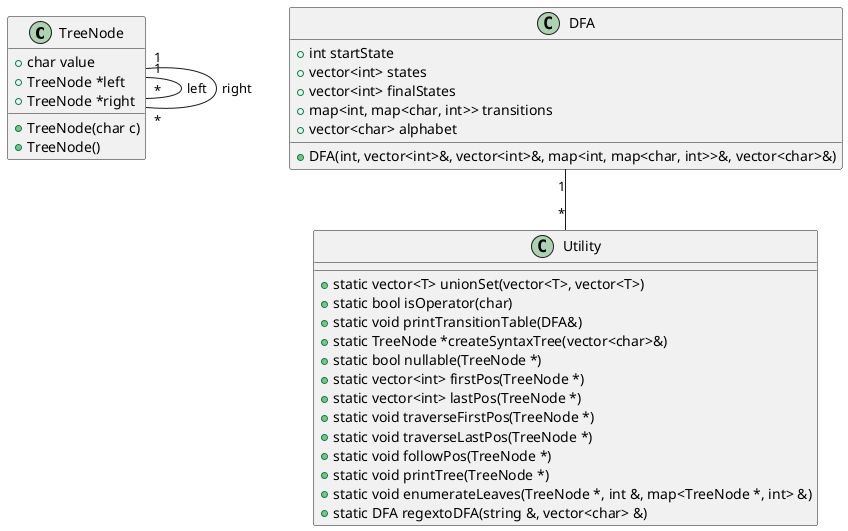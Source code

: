 @startuml

class TreeNode {
    +char value
    +TreeNode *left
    +TreeNode *right
    +TreeNode(char c)
    +TreeNode()
}

class DFA {
    +int startState
    +vector<int> states
    +vector<int> finalStates
    +map<int, map<char, int>> transitions
    +vector<char> alphabet
    +DFA(int, vector<int>&, vector<int>&, map<int, map<char, int>>&, vector<char>&)
}

class Utility {
    +static vector<T> unionSet(vector<T>, vector<T>)
    +static bool isOperator(char)
    +static void printTransitionTable(DFA&)
    +static TreeNode *createSyntaxTree(vector<char>&)
    +static bool nullable(TreeNode *)
    +static vector<int> firstPos(TreeNode *)
    +static vector<int> lastPos(TreeNode *)
    +static void traverseFirstPos(TreeNode *)
    +static void traverseLastPos(TreeNode *)
    +static void followPos(TreeNode *)
    +static void printTree(TreeNode *)
    +static void enumerateLeaves(TreeNode *, int &, map<TreeNode *, int> &)
    +static DFA regextoDFA(string &, vector<char> &)
}

TreeNode "1" -- "*" TreeNode : left
TreeNode "1" -- "*" TreeNode : right
DFA "1" -- "*" Utility

@enduml
